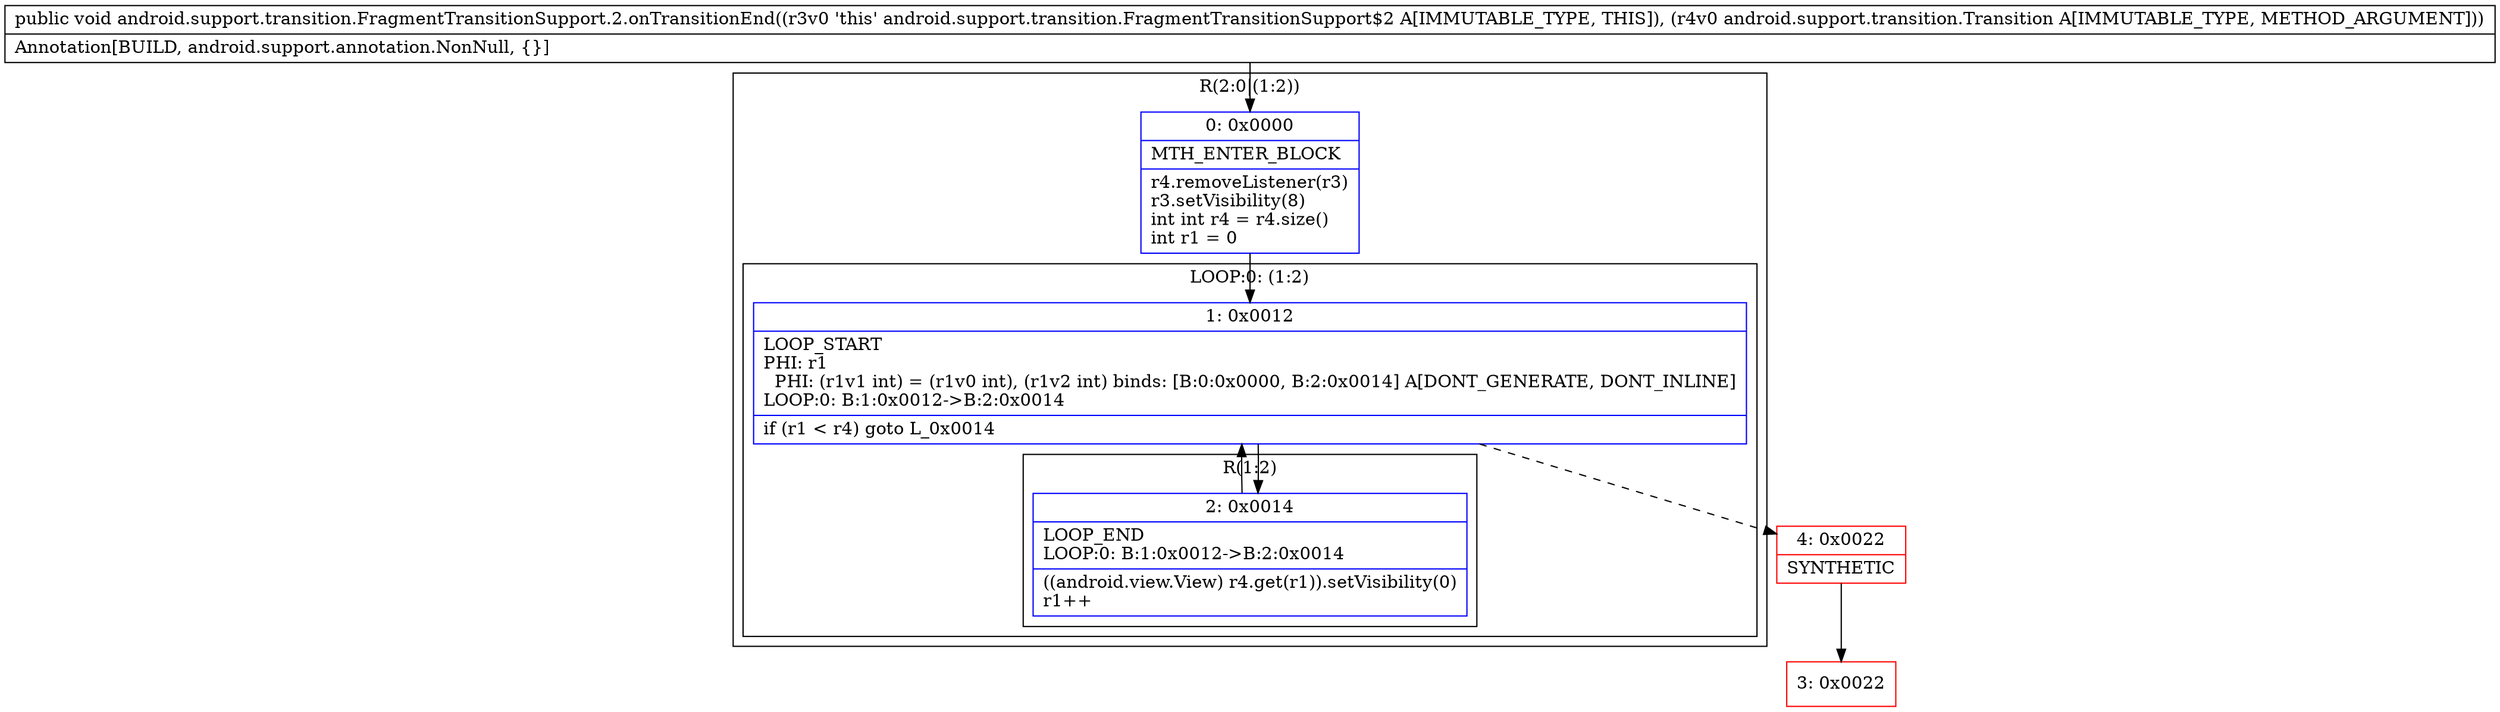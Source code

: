 digraph "CFG forandroid.support.transition.FragmentTransitionSupport.2.onTransitionEnd(Landroid\/support\/transition\/Transition;)V" {
subgraph cluster_Region_1419695160 {
label = "R(2:0|(1:2))";
node [shape=record,color=blue];
Node_0 [shape=record,label="{0\:\ 0x0000|MTH_ENTER_BLOCK\l|r4.removeListener(r3)\lr3.setVisibility(8)\lint int r4 = r4.size()\lint r1 = 0\l}"];
subgraph cluster_LoopRegion_1437327666 {
label = "LOOP:0: (1:2)";
node [shape=record,color=blue];
Node_1 [shape=record,label="{1\:\ 0x0012|LOOP_START\lPHI: r1 \l  PHI: (r1v1 int) = (r1v0 int), (r1v2 int) binds: [B:0:0x0000, B:2:0x0014] A[DONT_GENERATE, DONT_INLINE]\lLOOP:0: B:1:0x0012\-\>B:2:0x0014\l|if (r1 \< r4) goto L_0x0014\l}"];
subgraph cluster_Region_412480695 {
label = "R(1:2)";
node [shape=record,color=blue];
Node_2 [shape=record,label="{2\:\ 0x0014|LOOP_END\lLOOP:0: B:1:0x0012\-\>B:2:0x0014\l|((android.view.View) r4.get(r1)).setVisibility(0)\lr1++\l}"];
}
}
}
Node_3 [shape=record,color=red,label="{3\:\ 0x0022}"];
Node_4 [shape=record,color=red,label="{4\:\ 0x0022|SYNTHETIC\l}"];
MethodNode[shape=record,label="{public void android.support.transition.FragmentTransitionSupport.2.onTransitionEnd((r3v0 'this' android.support.transition.FragmentTransitionSupport$2 A[IMMUTABLE_TYPE, THIS]), (r4v0 android.support.transition.Transition A[IMMUTABLE_TYPE, METHOD_ARGUMENT]))  | Annotation[BUILD, android.support.annotation.NonNull, \{\}]\l}"];
MethodNode -> Node_0;
Node_0 -> Node_1;
Node_1 -> Node_2;
Node_1 -> Node_4[style=dashed];
Node_2 -> Node_1;
Node_4 -> Node_3;
}

